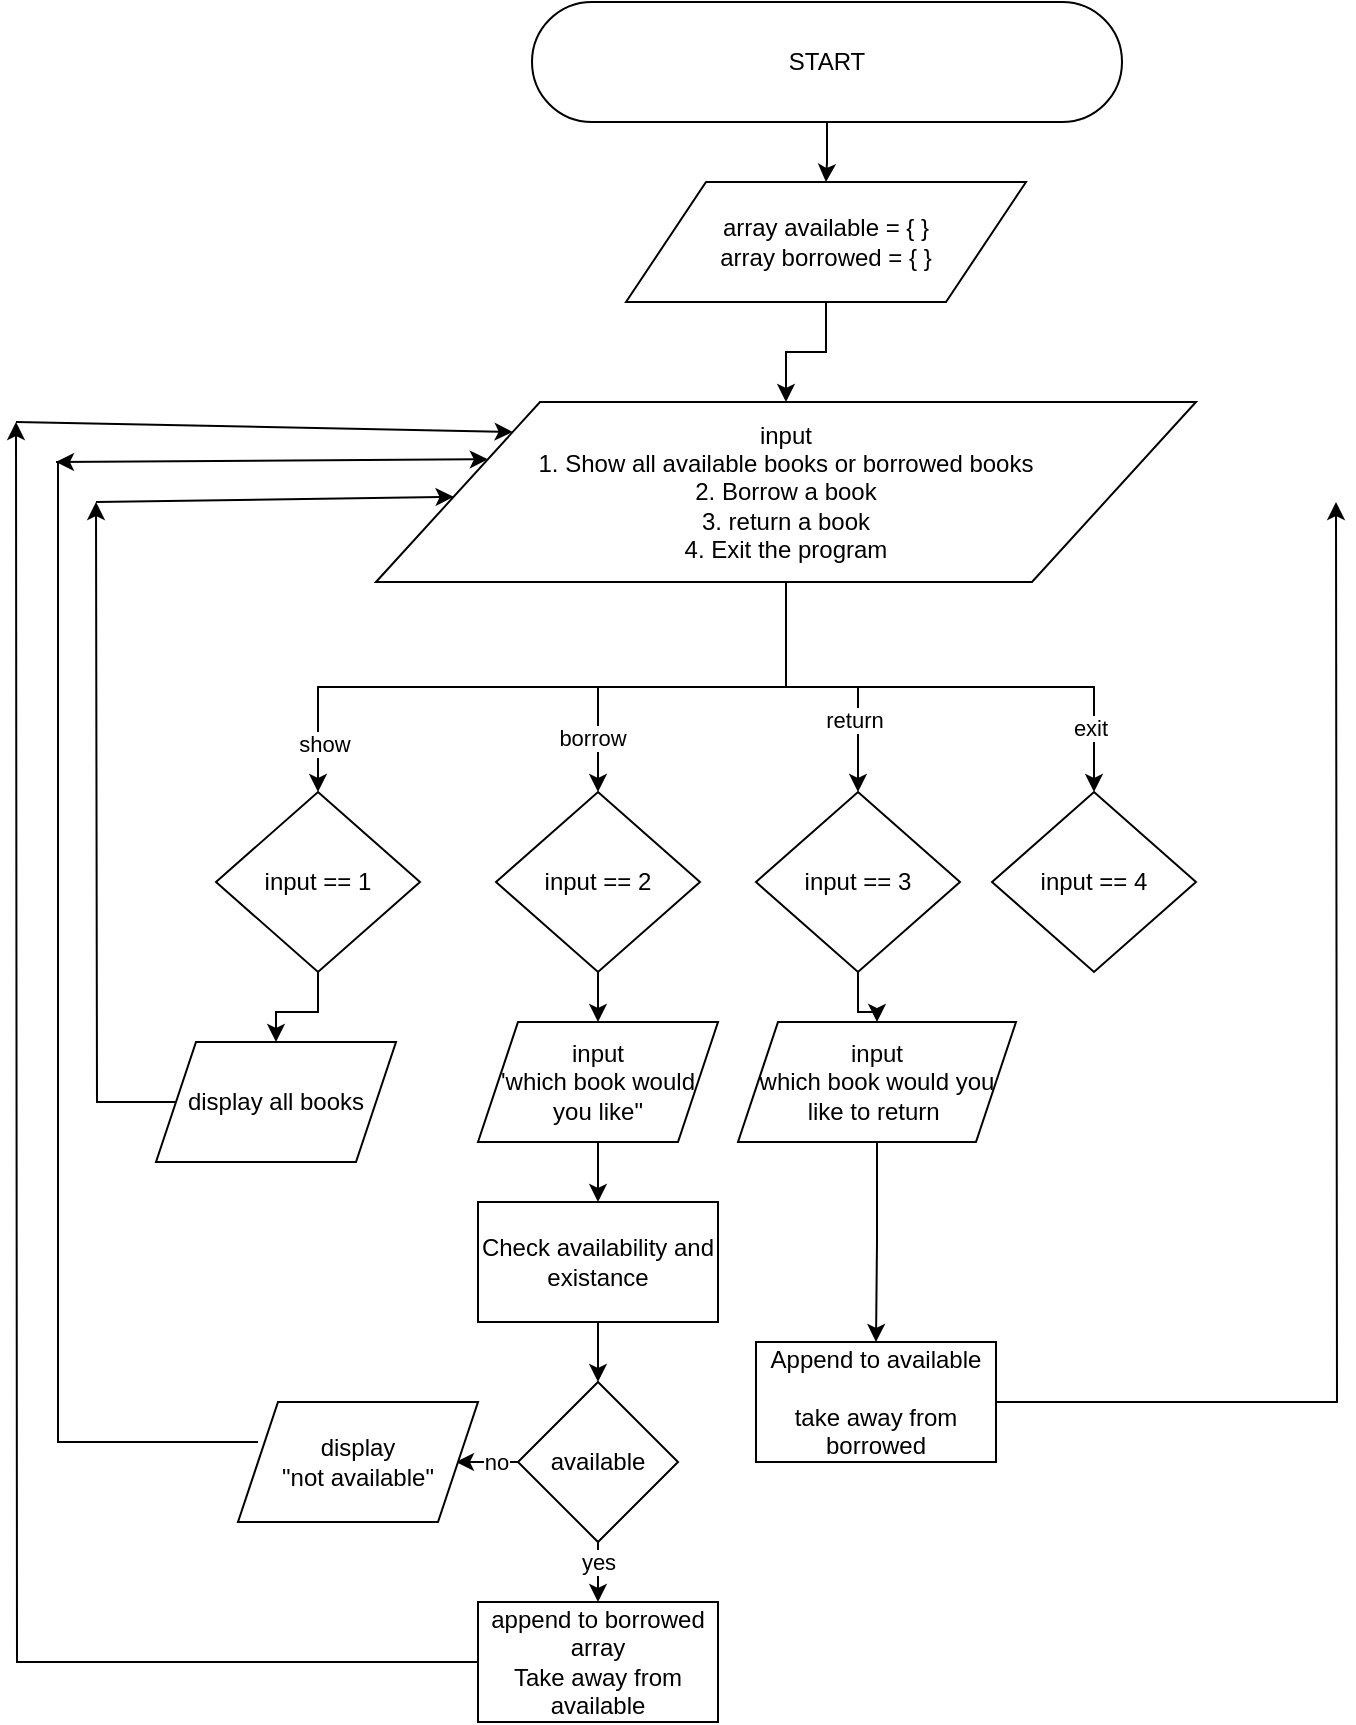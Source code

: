 <mxfile version="24.7.6">
  <diagram name="Page-1" id="DHsa5lvED0M3eIcVC6nB">
    <mxGraphModel dx="882" dy="775" grid="1" gridSize="10" guides="1" tooltips="1" connect="1" arrows="1" fold="1" page="1" pageScale="1" pageWidth="850" pageHeight="1100" math="0" shadow="0">
      <root>
        <mxCell id="0" />
        <mxCell id="1" parent="0" />
        <mxCell id="sJq7fc1-JX0jqCLRet9U-3" value="" style="edgeStyle=orthogonalEdgeStyle;rounded=0;orthogonalLoop=1;jettySize=auto;html=1;" edge="1" parent="1" source="sJq7fc1-JX0jqCLRet9U-1" target="sJq7fc1-JX0jqCLRet9U-2">
          <mxGeometry relative="1" as="geometry" />
        </mxCell>
        <mxCell id="sJq7fc1-JX0jqCLRet9U-1" value="START" style="html=1;dashed=0;whiteSpace=wrap;shape=mxgraph.dfd.start" vertex="1" parent="1">
          <mxGeometry x="278" y="110" width="295" height="60" as="geometry" />
        </mxCell>
        <mxCell id="sJq7fc1-JX0jqCLRet9U-5" value="" style="edgeStyle=orthogonalEdgeStyle;rounded=0;orthogonalLoop=1;jettySize=auto;html=1;" edge="1" parent="1" source="sJq7fc1-JX0jqCLRet9U-2" target="sJq7fc1-JX0jqCLRet9U-4">
          <mxGeometry relative="1" as="geometry" />
        </mxCell>
        <mxCell id="sJq7fc1-JX0jqCLRet9U-2" value="array available = { }&lt;div&gt;array borrowed = { }&lt;/div&gt;" style="shape=parallelogram;perimeter=parallelogramPerimeter;whiteSpace=wrap;html=1;dashed=0;" vertex="1" parent="1">
          <mxGeometry x="325" y="200" width="200" height="60" as="geometry" />
        </mxCell>
        <mxCell id="sJq7fc1-JX0jqCLRet9U-10" value="" style="edgeStyle=orthogonalEdgeStyle;rounded=0;orthogonalLoop=1;jettySize=auto;html=1;" edge="1" parent="1" source="sJq7fc1-JX0jqCLRet9U-4" target="sJq7fc1-JX0jqCLRet9U-8">
          <mxGeometry relative="1" as="geometry" />
        </mxCell>
        <mxCell id="sJq7fc1-JX0jqCLRet9U-16" value="return" style="edgeLabel;html=1;align=center;verticalAlign=middle;resizable=0;points=[];" vertex="1" connectable="0" parent="sJq7fc1-JX0jqCLRet9U-10">
          <mxGeometry x="0.489" y="-2" relative="1" as="geometry">
            <mxPoint as="offset" />
          </mxGeometry>
        </mxCell>
        <mxCell id="sJq7fc1-JX0jqCLRet9U-11" style="edgeStyle=orthogonalEdgeStyle;rounded=0;orthogonalLoop=1;jettySize=auto;html=1;exitX=0.5;exitY=1;exitDx=0;exitDy=0;entryX=0.5;entryY=0;entryDx=0;entryDy=0;" edge="1" parent="1" source="sJq7fc1-JX0jqCLRet9U-4" target="sJq7fc1-JX0jqCLRet9U-7">
          <mxGeometry relative="1" as="geometry" />
        </mxCell>
        <mxCell id="sJq7fc1-JX0jqCLRet9U-15" value="borrow" style="edgeLabel;html=1;align=center;verticalAlign=middle;resizable=0;points=[];" vertex="1" connectable="0" parent="sJq7fc1-JX0jqCLRet9U-11">
          <mxGeometry x="0.729" y="-3" relative="1" as="geometry">
            <mxPoint as="offset" />
          </mxGeometry>
        </mxCell>
        <mxCell id="sJq7fc1-JX0jqCLRet9U-12" style="edgeStyle=orthogonalEdgeStyle;rounded=0;orthogonalLoop=1;jettySize=auto;html=1;exitX=0.5;exitY=1;exitDx=0;exitDy=0;entryX=0.5;entryY=0;entryDx=0;entryDy=0;" edge="1" parent="1" source="sJq7fc1-JX0jqCLRet9U-4" target="sJq7fc1-JX0jqCLRet9U-6">
          <mxGeometry relative="1" as="geometry" />
        </mxCell>
        <mxCell id="sJq7fc1-JX0jqCLRet9U-14" value="show" style="edgeLabel;html=1;align=center;verticalAlign=middle;resizable=0;points=[];" vertex="1" connectable="0" parent="sJq7fc1-JX0jqCLRet9U-12">
          <mxGeometry x="0.858" y="3" relative="1" as="geometry">
            <mxPoint as="offset" />
          </mxGeometry>
        </mxCell>
        <mxCell id="sJq7fc1-JX0jqCLRet9U-13" style="edgeStyle=orthogonalEdgeStyle;rounded=0;orthogonalLoop=1;jettySize=auto;html=1;exitX=0.5;exitY=1;exitDx=0;exitDy=0;entryX=0.5;entryY=0;entryDx=0;entryDy=0;" edge="1" parent="1" source="sJq7fc1-JX0jqCLRet9U-4" target="sJq7fc1-JX0jqCLRet9U-9">
          <mxGeometry relative="1" as="geometry" />
        </mxCell>
        <mxCell id="sJq7fc1-JX0jqCLRet9U-17" value="exit" style="edgeLabel;html=1;align=center;verticalAlign=middle;resizable=0;points=[];" vertex="1" connectable="0" parent="sJq7fc1-JX0jqCLRet9U-13">
          <mxGeometry x="0.753" y="-2" relative="1" as="geometry">
            <mxPoint as="offset" />
          </mxGeometry>
        </mxCell>
        <mxCell id="sJq7fc1-JX0jqCLRet9U-4" value="input&lt;div&gt;1. Show all available books or borrowed books&lt;/div&gt;&lt;div&gt;2. Borrow a book&lt;/div&gt;&lt;div&gt;3. return a book&lt;/div&gt;&lt;div&gt;4. Exit the program&lt;/div&gt;" style="shape=parallelogram;perimeter=parallelogramPerimeter;whiteSpace=wrap;html=1;dashed=0;" vertex="1" parent="1">
          <mxGeometry x="200" y="310" width="410" height="90" as="geometry" />
        </mxCell>
        <mxCell id="sJq7fc1-JX0jqCLRet9U-20" value="" style="edgeStyle=orthogonalEdgeStyle;rounded=0;orthogonalLoop=1;jettySize=auto;html=1;" edge="1" parent="1" source="sJq7fc1-JX0jqCLRet9U-6" target="sJq7fc1-JX0jqCLRet9U-19">
          <mxGeometry relative="1" as="geometry" />
        </mxCell>
        <mxCell id="sJq7fc1-JX0jqCLRet9U-6" value="input == 1" style="shape=rhombus;html=1;dashed=0;whiteSpace=wrap;perimeter=rhombusPerimeter;" vertex="1" parent="1">
          <mxGeometry x="120" y="505" width="102" height="90" as="geometry" />
        </mxCell>
        <mxCell id="sJq7fc1-JX0jqCLRet9U-22" value="" style="edgeStyle=orthogonalEdgeStyle;rounded=0;orthogonalLoop=1;jettySize=auto;html=1;" edge="1" parent="1" source="sJq7fc1-JX0jqCLRet9U-7" target="sJq7fc1-JX0jqCLRet9U-21">
          <mxGeometry relative="1" as="geometry" />
        </mxCell>
        <mxCell id="sJq7fc1-JX0jqCLRet9U-7" value="input == 2" style="shape=rhombus;html=1;dashed=0;whiteSpace=wrap;perimeter=rhombusPerimeter;" vertex="1" parent="1">
          <mxGeometry x="260" y="505" width="102" height="90" as="geometry" />
        </mxCell>
        <mxCell id="sJq7fc1-JX0jqCLRet9U-46" value="" style="edgeStyle=orthogonalEdgeStyle;rounded=0;orthogonalLoop=1;jettySize=auto;html=1;" edge="1" parent="1" source="sJq7fc1-JX0jqCLRet9U-8" target="sJq7fc1-JX0jqCLRet9U-45">
          <mxGeometry relative="1" as="geometry" />
        </mxCell>
        <mxCell id="sJq7fc1-JX0jqCLRet9U-8" value="input == 3" style="shape=rhombus;html=1;dashed=0;whiteSpace=wrap;perimeter=rhombusPerimeter;" vertex="1" parent="1">
          <mxGeometry x="390" y="505" width="102" height="90" as="geometry" />
        </mxCell>
        <mxCell id="sJq7fc1-JX0jqCLRet9U-9" value="input == 4" style="shape=rhombus;html=1;dashed=0;whiteSpace=wrap;perimeter=rhombusPerimeter;" vertex="1" parent="1">
          <mxGeometry x="508" y="505" width="102" height="90" as="geometry" />
        </mxCell>
        <mxCell id="sJq7fc1-JX0jqCLRet9U-37" style="edgeStyle=orthogonalEdgeStyle;rounded=0;orthogonalLoop=1;jettySize=auto;html=1;exitX=0;exitY=0.5;exitDx=0;exitDy=0;" edge="1" parent="1" source="sJq7fc1-JX0jqCLRet9U-19">
          <mxGeometry relative="1" as="geometry">
            <mxPoint x="60" y="360" as="targetPoint" />
          </mxGeometry>
        </mxCell>
        <mxCell id="sJq7fc1-JX0jqCLRet9U-19" value="display all books" style="shape=parallelogram;perimeter=parallelogramPerimeter;whiteSpace=wrap;html=1;fixedSize=1;dashed=0;" vertex="1" parent="1">
          <mxGeometry x="90" y="630" width="120" height="60" as="geometry" />
        </mxCell>
        <mxCell id="sJq7fc1-JX0jqCLRet9U-24" value="" style="edgeStyle=orthogonalEdgeStyle;rounded=0;orthogonalLoop=1;jettySize=auto;html=1;" edge="1" parent="1" source="sJq7fc1-JX0jqCLRet9U-21" target="sJq7fc1-JX0jqCLRet9U-23">
          <mxGeometry relative="1" as="geometry" />
        </mxCell>
        <mxCell id="sJq7fc1-JX0jqCLRet9U-21" value="input&lt;div&gt;&#39;which book would you like&quot;&lt;/div&gt;" style="shape=parallelogram;perimeter=parallelogramPerimeter;whiteSpace=wrap;html=1;fixedSize=1;dashed=0;" vertex="1" parent="1">
          <mxGeometry x="251" y="620" width="120" height="60" as="geometry" />
        </mxCell>
        <mxCell id="sJq7fc1-JX0jqCLRet9U-26" value="" style="edgeStyle=orthogonalEdgeStyle;rounded=0;orthogonalLoop=1;jettySize=auto;html=1;" edge="1" parent="1" source="sJq7fc1-JX0jqCLRet9U-23" target="sJq7fc1-JX0jqCLRet9U-25">
          <mxGeometry relative="1" as="geometry" />
        </mxCell>
        <mxCell id="sJq7fc1-JX0jqCLRet9U-23" value="Check availability and existance" style="whiteSpace=wrap;html=1;dashed=0;" vertex="1" parent="1">
          <mxGeometry x="251" y="710" width="120" height="60" as="geometry" />
        </mxCell>
        <mxCell id="sJq7fc1-JX0jqCLRet9U-31" value="" style="edgeStyle=orthogonalEdgeStyle;rounded=0;orthogonalLoop=1;jettySize=auto;html=1;" edge="1" parent="1" source="sJq7fc1-JX0jqCLRet9U-25">
          <mxGeometry relative="1" as="geometry">
            <mxPoint x="240" y="840" as="targetPoint" />
          </mxGeometry>
        </mxCell>
        <mxCell id="sJq7fc1-JX0jqCLRet9U-32" value="no" style="edgeLabel;html=1;align=center;verticalAlign=middle;resizable=0;points=[];" vertex="1" connectable="0" parent="sJq7fc1-JX0jqCLRet9U-31">
          <mxGeometry x="-0.592" y="2" relative="1" as="geometry">
            <mxPoint x="-5" y="-2" as="offset" />
          </mxGeometry>
        </mxCell>
        <mxCell id="sJq7fc1-JX0jqCLRet9U-25" value="available" style="rhombus;whiteSpace=wrap;html=1;dashed=0;" vertex="1" parent="1">
          <mxGeometry x="271" y="800" width="80" height="80" as="geometry" />
        </mxCell>
        <mxCell id="sJq7fc1-JX0jqCLRet9U-35" style="edgeStyle=orthogonalEdgeStyle;rounded=0;orthogonalLoop=1;jettySize=auto;html=1;exitX=0;exitY=0.5;exitDx=0;exitDy=0;" edge="1" parent="1">
          <mxGeometry relative="1" as="geometry">
            <mxPoint x="40" y="340" as="targetPoint" />
            <mxPoint x="141" y="830" as="sourcePoint" />
            <Array as="points">
              <mxPoint x="41" y="830" />
            </Array>
          </mxGeometry>
        </mxCell>
        <mxCell id="sJq7fc1-JX0jqCLRet9U-34" value="display&lt;div&gt;&quot;not available&quot;&lt;/div&gt;" style="shape=parallelogram;perimeter=parallelogramPerimeter;whiteSpace=wrap;html=1;fixedSize=1;dashed=0;" vertex="1" parent="1">
          <mxGeometry x="131" y="810" width="120" height="60" as="geometry" />
        </mxCell>
        <mxCell id="sJq7fc1-JX0jqCLRet9U-36" value="" style="endArrow=classic;html=1;rounded=0;entryX=0;entryY=0.25;entryDx=0;entryDy=0;" edge="1" parent="1" target="sJq7fc1-JX0jqCLRet9U-4">
          <mxGeometry width="50" height="50" relative="1" as="geometry">
            <mxPoint x="40" y="340" as="sourcePoint" />
            <mxPoint x="480" y="410" as="targetPoint" />
          </mxGeometry>
        </mxCell>
        <mxCell id="sJq7fc1-JX0jqCLRet9U-38" value="" style="endArrow=classic;html=1;rounded=0;" edge="1" parent="1" target="sJq7fc1-JX0jqCLRet9U-4">
          <mxGeometry width="50" height="50" relative="1" as="geometry">
            <mxPoint x="60" y="360" as="sourcePoint" />
            <mxPoint x="480" y="610" as="targetPoint" />
          </mxGeometry>
        </mxCell>
        <mxCell id="sJq7fc1-JX0jqCLRet9U-40" value="" style="edgeStyle=orthogonalEdgeStyle;rounded=0;orthogonalLoop=1;jettySize=auto;html=1;" edge="1" parent="1" source="sJq7fc1-JX0jqCLRet9U-25" target="sJq7fc1-JX0jqCLRet9U-33">
          <mxGeometry relative="1" as="geometry">
            <mxPoint x="311" y="880" as="sourcePoint" />
            <mxPoint x="311" y="970" as="targetPoint" />
          </mxGeometry>
        </mxCell>
        <mxCell id="sJq7fc1-JX0jqCLRet9U-41" value="yes" style="edgeLabel;html=1;align=center;verticalAlign=middle;resizable=0;points=[];" vertex="1" connectable="0" parent="sJq7fc1-JX0jqCLRet9U-40">
          <mxGeometry x="-0.022" y="2" relative="1" as="geometry">
            <mxPoint x="2" y="-6" as="offset" />
          </mxGeometry>
        </mxCell>
        <mxCell id="sJq7fc1-JX0jqCLRet9U-42" style="edgeStyle=orthogonalEdgeStyle;rounded=0;orthogonalLoop=1;jettySize=auto;html=1;exitX=0;exitY=0.5;exitDx=0;exitDy=0;" edge="1" parent="1" source="sJq7fc1-JX0jqCLRet9U-33">
          <mxGeometry relative="1" as="geometry">
            <mxPoint x="20" y="320" as="targetPoint" />
          </mxGeometry>
        </mxCell>
        <mxCell id="sJq7fc1-JX0jqCLRet9U-33" value="append to borrowed array&lt;div&gt;Take away from available&lt;/div&gt;" style="whiteSpace=wrap;html=1;dashed=0;" vertex="1" parent="1">
          <mxGeometry x="251" y="910" width="120" height="60" as="geometry" />
        </mxCell>
        <mxCell id="sJq7fc1-JX0jqCLRet9U-44" value="" style="endArrow=classic;html=1;rounded=0;entryX=0;entryY=0;entryDx=0;entryDy=0;" edge="1" parent="1" target="sJq7fc1-JX0jqCLRet9U-4">
          <mxGeometry width="50" height="50" relative="1" as="geometry">
            <mxPoint x="20" y="320" as="sourcePoint" />
            <mxPoint x="70" y="270" as="targetPoint" />
          </mxGeometry>
        </mxCell>
        <mxCell id="sJq7fc1-JX0jqCLRet9U-50" value="" style="edgeStyle=orthogonalEdgeStyle;rounded=0;orthogonalLoop=1;jettySize=auto;html=1;" edge="1" parent="1" source="sJq7fc1-JX0jqCLRet9U-45" target="sJq7fc1-JX0jqCLRet9U-49">
          <mxGeometry relative="1" as="geometry" />
        </mxCell>
        <mxCell id="sJq7fc1-JX0jqCLRet9U-45" value="input&lt;div&gt;which book would you like to return&amp;nbsp;&lt;/div&gt;" style="shape=parallelogram;perimeter=parallelogramPerimeter;whiteSpace=wrap;html=1;fixedSize=1;dashed=0;" vertex="1" parent="1">
          <mxGeometry x="381" y="620" width="139" height="60" as="geometry" />
        </mxCell>
        <mxCell id="sJq7fc1-JX0jqCLRet9U-51" style="edgeStyle=orthogonalEdgeStyle;rounded=0;orthogonalLoop=1;jettySize=auto;html=1;exitX=1;exitY=0.5;exitDx=0;exitDy=0;" edge="1" parent="1" source="sJq7fc1-JX0jqCLRet9U-49">
          <mxGeometry relative="1" as="geometry">
            <mxPoint x="680" y="360" as="targetPoint" />
          </mxGeometry>
        </mxCell>
        <mxCell id="sJq7fc1-JX0jqCLRet9U-49" value="Append to available&lt;div&gt;&lt;br&gt;&lt;/div&gt;&lt;div&gt;take away from borrowed&lt;/div&gt;" style="whiteSpace=wrap;html=1;dashed=0;" vertex="1" parent="1">
          <mxGeometry x="390" y="780" width="120" height="60" as="geometry" />
        </mxCell>
      </root>
    </mxGraphModel>
  </diagram>
</mxfile>
